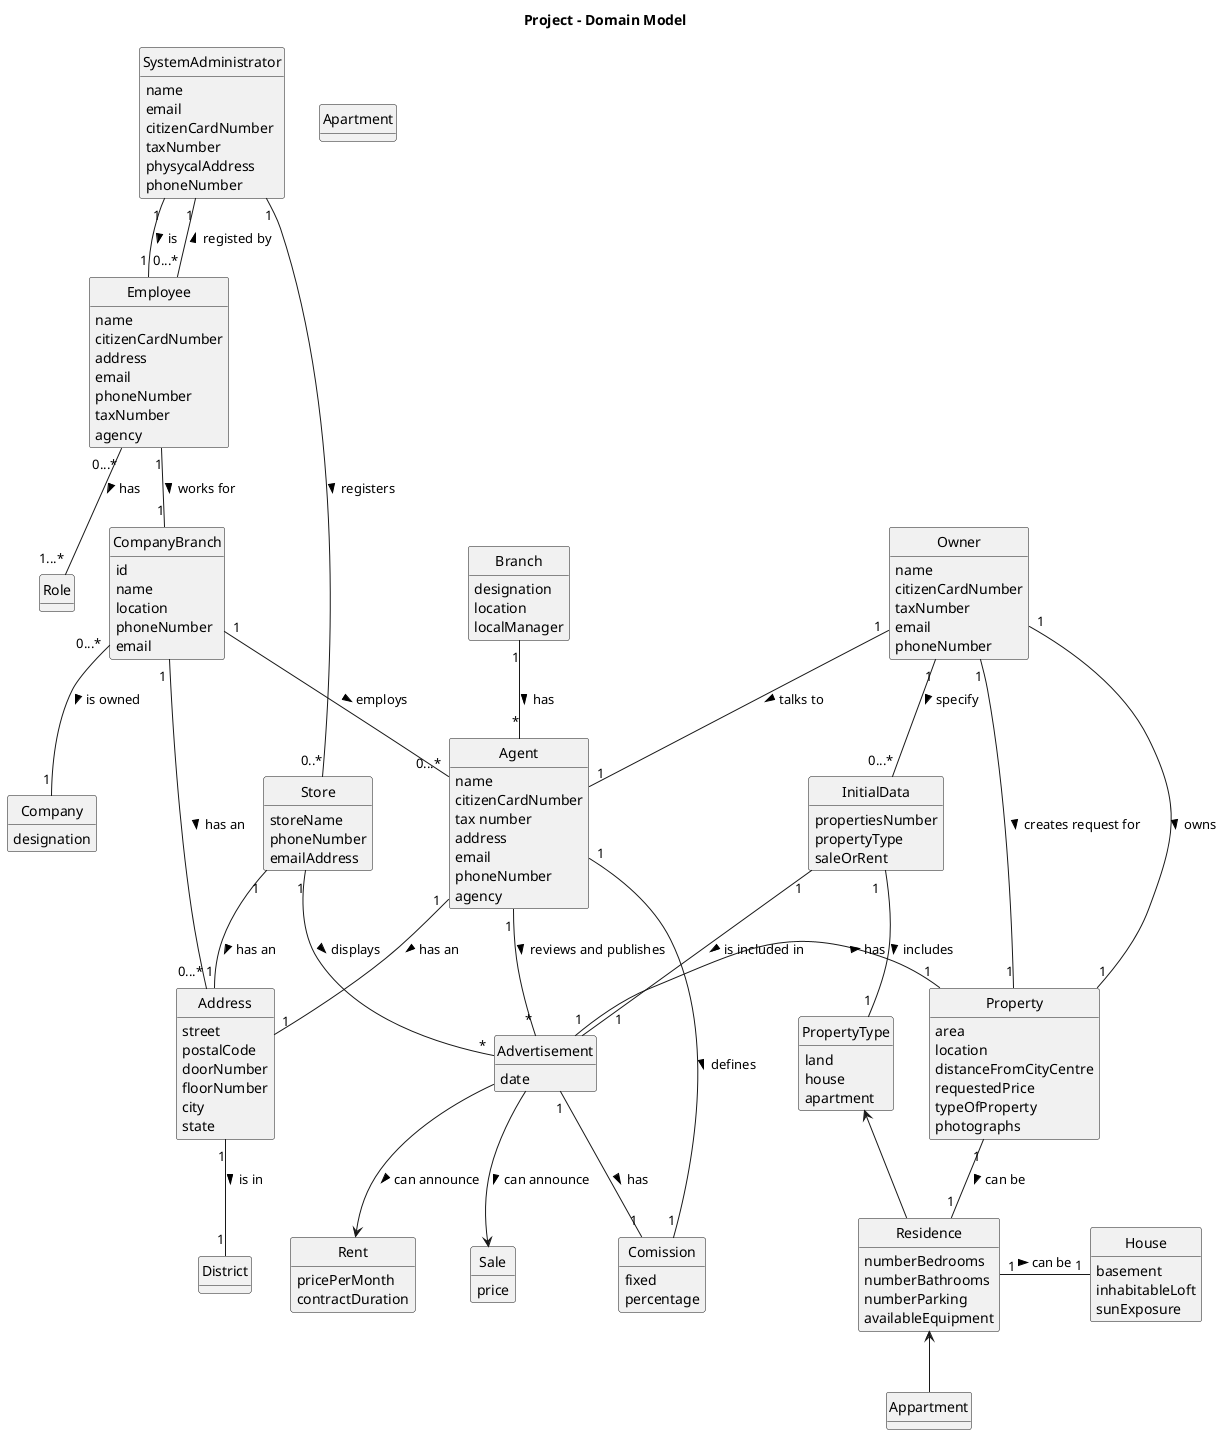 @startuml
skinparam monochrome true
skinparam packageStyle rectangle
skinparam shadowing false

'left to right direction

skinparam classAttributeIconSize 0

hide circle
hide methods

title Project - Domain Model

class District {
}


class Branch {
    designation
    location
    localManager
}

class Agent {
    name
    citizenCardNumber
    tax number
    address
    email
    phoneNumber
    agency
}

class Property {
    area
    location
    distanceFromCityCentre
    requestedPrice
    typeOfProperty
    photographs
}

class Advertisement {
    date
}

class Residence {
    numberBedrooms
    numberBathrooms
    numberParking
    availableEquipment
}

class House {
    basement
    inhabitableLoft
    sunExposure
}

class Comission {
    fixed
    percentage
}

class SystemAdministrator{
  name
  email
  citizenCardNumber
  taxNumber
  physycalAddress
  phoneNumber
}


class Employee {
    name
    citizenCardNumber
    address
    email
    phoneNumber
    taxNumber
    agency
}

class CompanyBranch{
id
name
location
phoneNumber
email
}

class Role{
}


class Store {
    storeName
    phoneNumber
    emailAddress
}

class Address {
    street
    postalCode
    doorNumber
    floorNumber
    city
    state
}
class Owner{
name
citizenCardNumber
taxNumber
email
phoneNumber
}

class Apartment{
}

class Company{
designation
}

class InitialData{
propertiesNumber
propertyType
saleOrRent
}

class PropertyType{
land
house
apartment
}

class Rent{
pricePerMonth
contractDuration
}

class Sale{
price
}

CompanyBranch "0...*" -- "1" Company : is owned >
CompanyBranch "1    " -- "0...*" Agent : employs >
CompanyBranch "1 " -- "0...*" Address : has an >

SystemAdministrator "1" -- "0..*" Store : registers >
SystemAdministrator "1"--"0...*" Employee: registed by <
SystemAdministrator "1"--"1" Employee: is >

Store "1" -- "1" Address : has an >
Store "1"-- "*" Advertisement : displays >

Employee "1"--"1" CompanyBranch: works for >
Employee "0...*"--"1...*" Role: has >

Agent "1" -- "1  " Address : has an >
Agent "1" -- "*" Advertisement : reviews and publishes >
Agent "1" - "1" Comission : defines >

Owner "1" -- "0...*" InitialData : specify >
Owner "1" -- "1" Property : creates request for >
Owner "1" -- "1" Property : owns >
Owner "1" -- "1" Agent: talks to >

InitialData "1  " -- "1" PropertyType : includes >
InitialData "1" -- "      1" Advertisement : is included in >

PropertyType <-- Residence

Residence <-- Appartment

Advertisement --> Sale : can announce >
Advertisement --> Rent : can announce >
Advertisement "1" -- "1" Comission : has >
Advertisement "1" - "1" Property : has >

Branch "1" -- "*" Agent : has >

Property "1" -- "1" Residence : can be >

Residence "1" - "1" House : can be >

Address "1" -- "1" District : is in >






@enduml